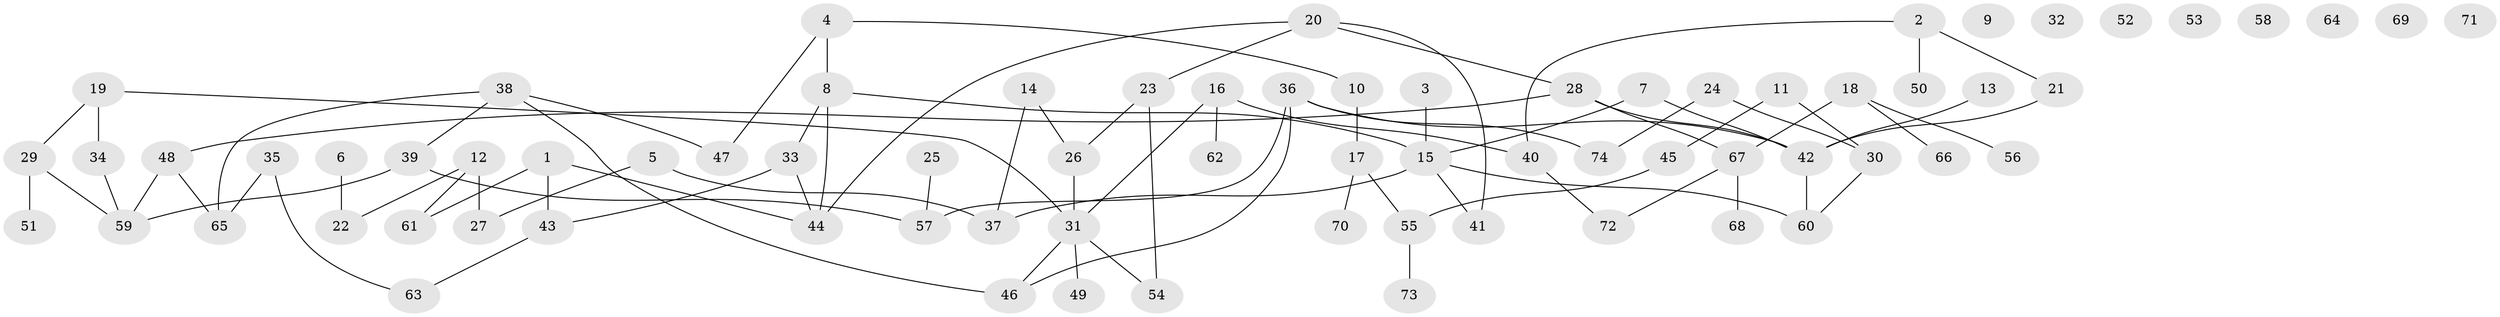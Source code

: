 // coarse degree distribution, {3: 0.3409090909090909, 1: 0.13636363636363635, 4: 0.11363636363636363, 2: 0.3181818181818182, 6: 0.022727272727272728, 5: 0.06818181818181818}
// Generated by graph-tools (version 1.1) at 2025/35/03/04/25 23:35:56]
// undirected, 74 vertices, 85 edges
graph export_dot {
  node [color=gray90,style=filled];
  1;
  2;
  3;
  4;
  5;
  6;
  7;
  8;
  9;
  10;
  11;
  12;
  13;
  14;
  15;
  16;
  17;
  18;
  19;
  20;
  21;
  22;
  23;
  24;
  25;
  26;
  27;
  28;
  29;
  30;
  31;
  32;
  33;
  34;
  35;
  36;
  37;
  38;
  39;
  40;
  41;
  42;
  43;
  44;
  45;
  46;
  47;
  48;
  49;
  50;
  51;
  52;
  53;
  54;
  55;
  56;
  57;
  58;
  59;
  60;
  61;
  62;
  63;
  64;
  65;
  66;
  67;
  68;
  69;
  70;
  71;
  72;
  73;
  74;
  1 -- 43;
  1 -- 44;
  1 -- 61;
  2 -- 21;
  2 -- 40;
  2 -- 50;
  3 -- 15;
  4 -- 8;
  4 -- 10;
  4 -- 47;
  5 -- 27;
  5 -- 37;
  6 -- 22;
  7 -- 15;
  7 -- 42;
  8 -- 15;
  8 -- 33;
  8 -- 44;
  10 -- 17;
  11 -- 30;
  11 -- 45;
  12 -- 22;
  12 -- 27;
  12 -- 61;
  13 -- 42;
  14 -- 26;
  14 -- 37;
  15 -- 37;
  15 -- 41;
  15 -- 60;
  16 -- 31;
  16 -- 40;
  16 -- 62;
  17 -- 55;
  17 -- 70;
  18 -- 56;
  18 -- 66;
  18 -- 67;
  19 -- 29;
  19 -- 31;
  19 -- 34;
  20 -- 23;
  20 -- 28;
  20 -- 41;
  20 -- 44;
  21 -- 42;
  23 -- 26;
  23 -- 54;
  24 -- 30;
  24 -- 74;
  25 -- 57;
  26 -- 31;
  28 -- 42;
  28 -- 48;
  28 -- 67;
  29 -- 51;
  29 -- 59;
  30 -- 60;
  31 -- 46;
  31 -- 49;
  31 -- 54;
  33 -- 43;
  33 -- 44;
  34 -- 59;
  35 -- 63;
  35 -- 65;
  36 -- 42;
  36 -- 46;
  36 -- 57;
  36 -- 74;
  38 -- 39;
  38 -- 46;
  38 -- 47;
  38 -- 65;
  39 -- 57;
  39 -- 59;
  40 -- 72;
  42 -- 60;
  43 -- 63;
  45 -- 55;
  48 -- 59;
  48 -- 65;
  55 -- 73;
  67 -- 68;
  67 -- 72;
}
